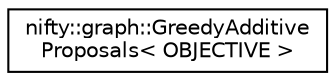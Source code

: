 digraph "Graphical Class Hierarchy"
{
  edge [fontname="Helvetica",fontsize="10",labelfontname="Helvetica",labelfontsize="10"];
  node [fontname="Helvetica",fontsize="10",shape=record];
  rankdir="LR";
  Node1 [label="nifty::graph::GreedyAdditive\lProposals\< OBJECTIVE \>",height=0.2,width=0.4,color="black", fillcolor="white", style="filled",URL="$classnifty_1_1graph_1_1GreedyAdditiveProposals.html"];
}
